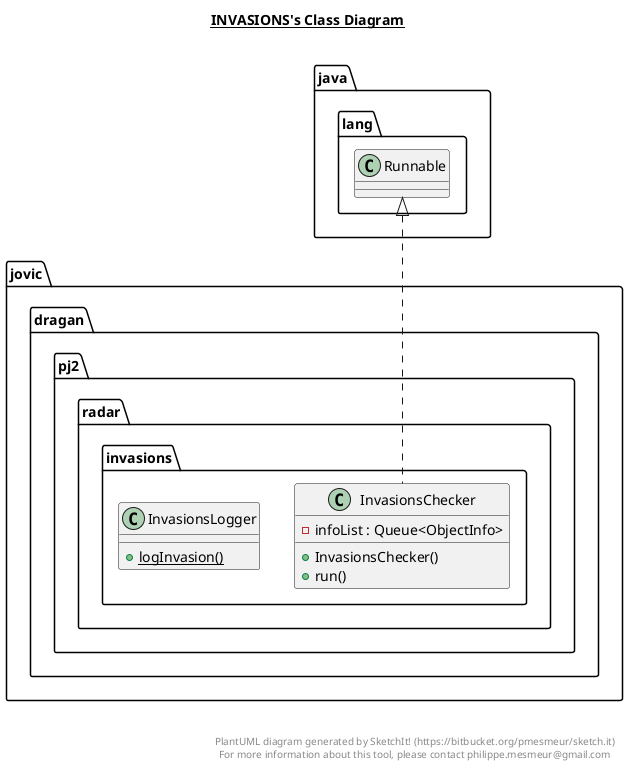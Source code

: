 @startuml

title __INVASIONS's Class Diagram__\n

  namespace jovic.dragan.pj2.radar {
    namespace invasions {
      class jovic.dragan.pj2.radar.invasions.InvasionsChecker {
          - infoList : Queue<ObjectInfo>
          + InvasionsChecker()
          + run()
      }
    }
  }
  

  namespace jovic.dragan.pj2.radar {
    namespace invasions {
      class jovic.dragan.pj2.radar.invasions.InvasionsLogger {
          {static} + logInvasion()
      }
    }
  }
  

  jovic.dragan.pj2.radar.invasions.InvasionsChecker .up.|> java.lang.Runnable


right footer


PlantUML diagram generated by SketchIt! (https://bitbucket.org/pmesmeur/sketch.it)
For more information about this tool, please contact philippe.mesmeur@gmail.com
endfooter

@enduml
